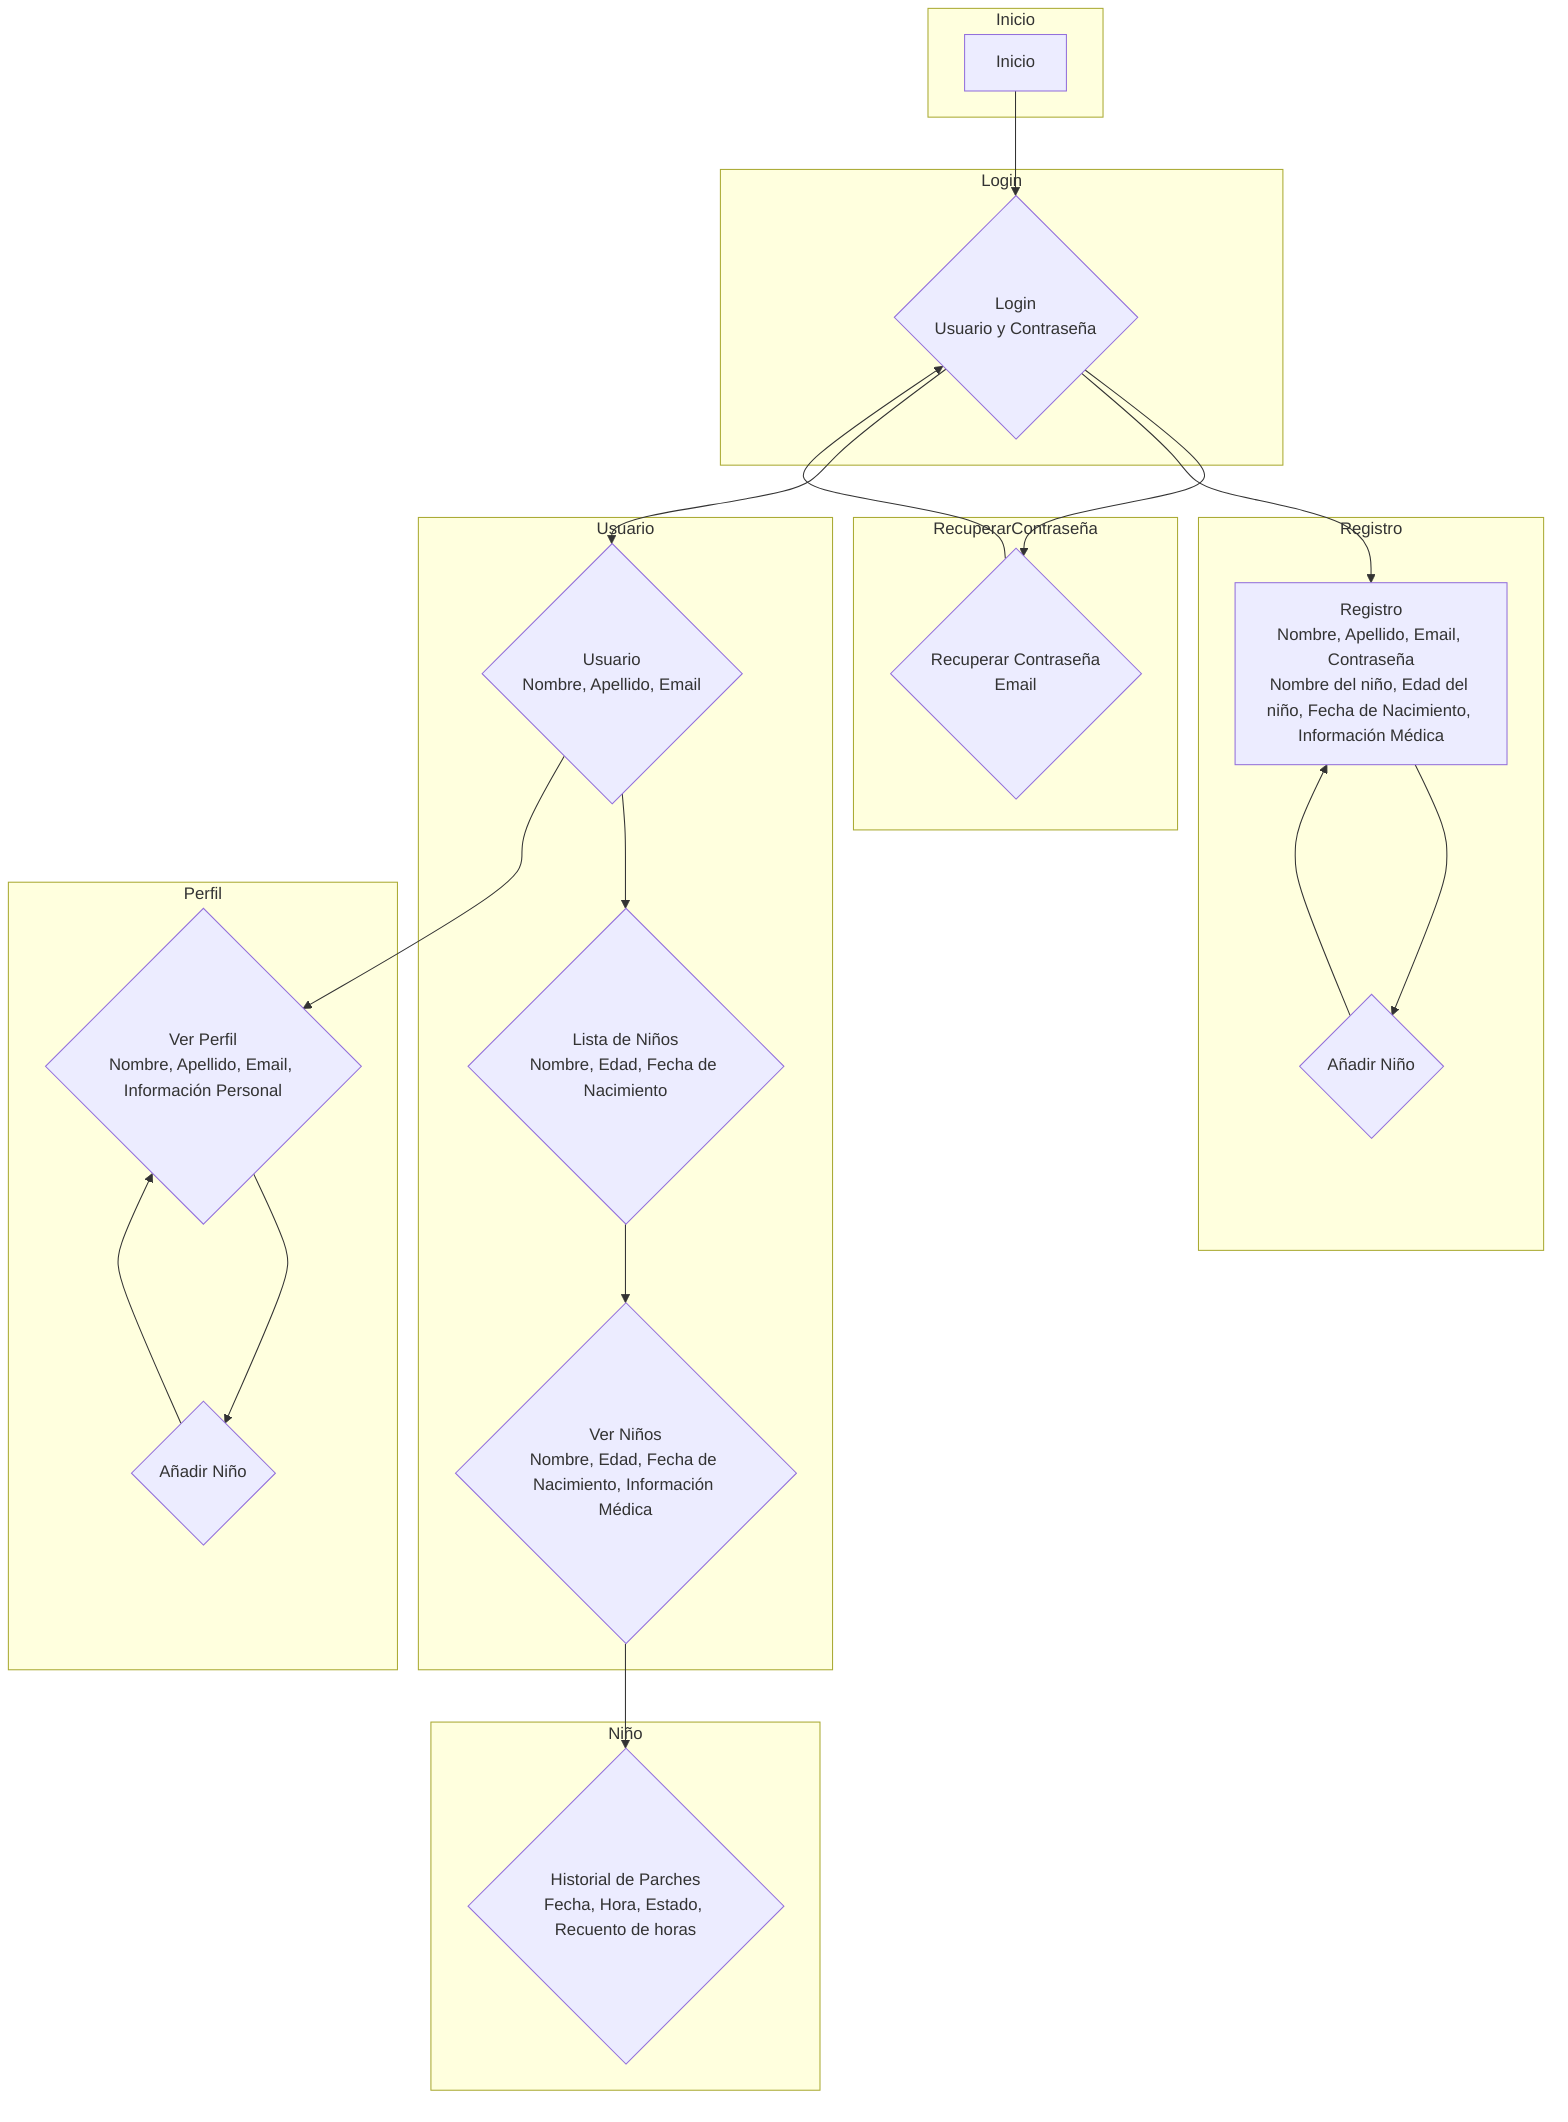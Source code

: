 flowchart TD;
    subgraph Inicio
        A[Inicio]
    end
    subgraph Login
        B{Login<br>Usuario y Contraseña}
    end
    subgraph RecuperarContraseña
        F{Recuperar Contraseña<br>Email}
    end
    subgraph Registro
        C[Registro<br>Nombre, Apellido, Email, Contraseña<br>Nombre del niño, Edad del niño, Fecha de Nacimiento, Información Médica]
        E{Añadir Niño}
    end
    subgraph Usuario
        G{Usuario<br>Nombre, Apellido, Email}
        H{Lista de Niños<br>Nombre, Edad, Fecha de Nacimiento}
        I{Ver Niños<br>Nombre, Edad, Fecha de Nacimiento, Información Médica}
    end
    subgraph Perfil
        J{Ver Perfil<br>Nombre, Apellido, Email, Información Personal}
        L{Añadir Niño}
    end
    subgraph Niño
        K{Historial de Parches<br>Fecha, Hora, Estado, Recuento de horas}
    end

    A --> B
    B --> F
    F --> B
    B --> C
    C --> E
    E --> C
    B --> G
    G --> H
    G --> J
    H --> I
    I --> K
    J --> L
    L --> J
